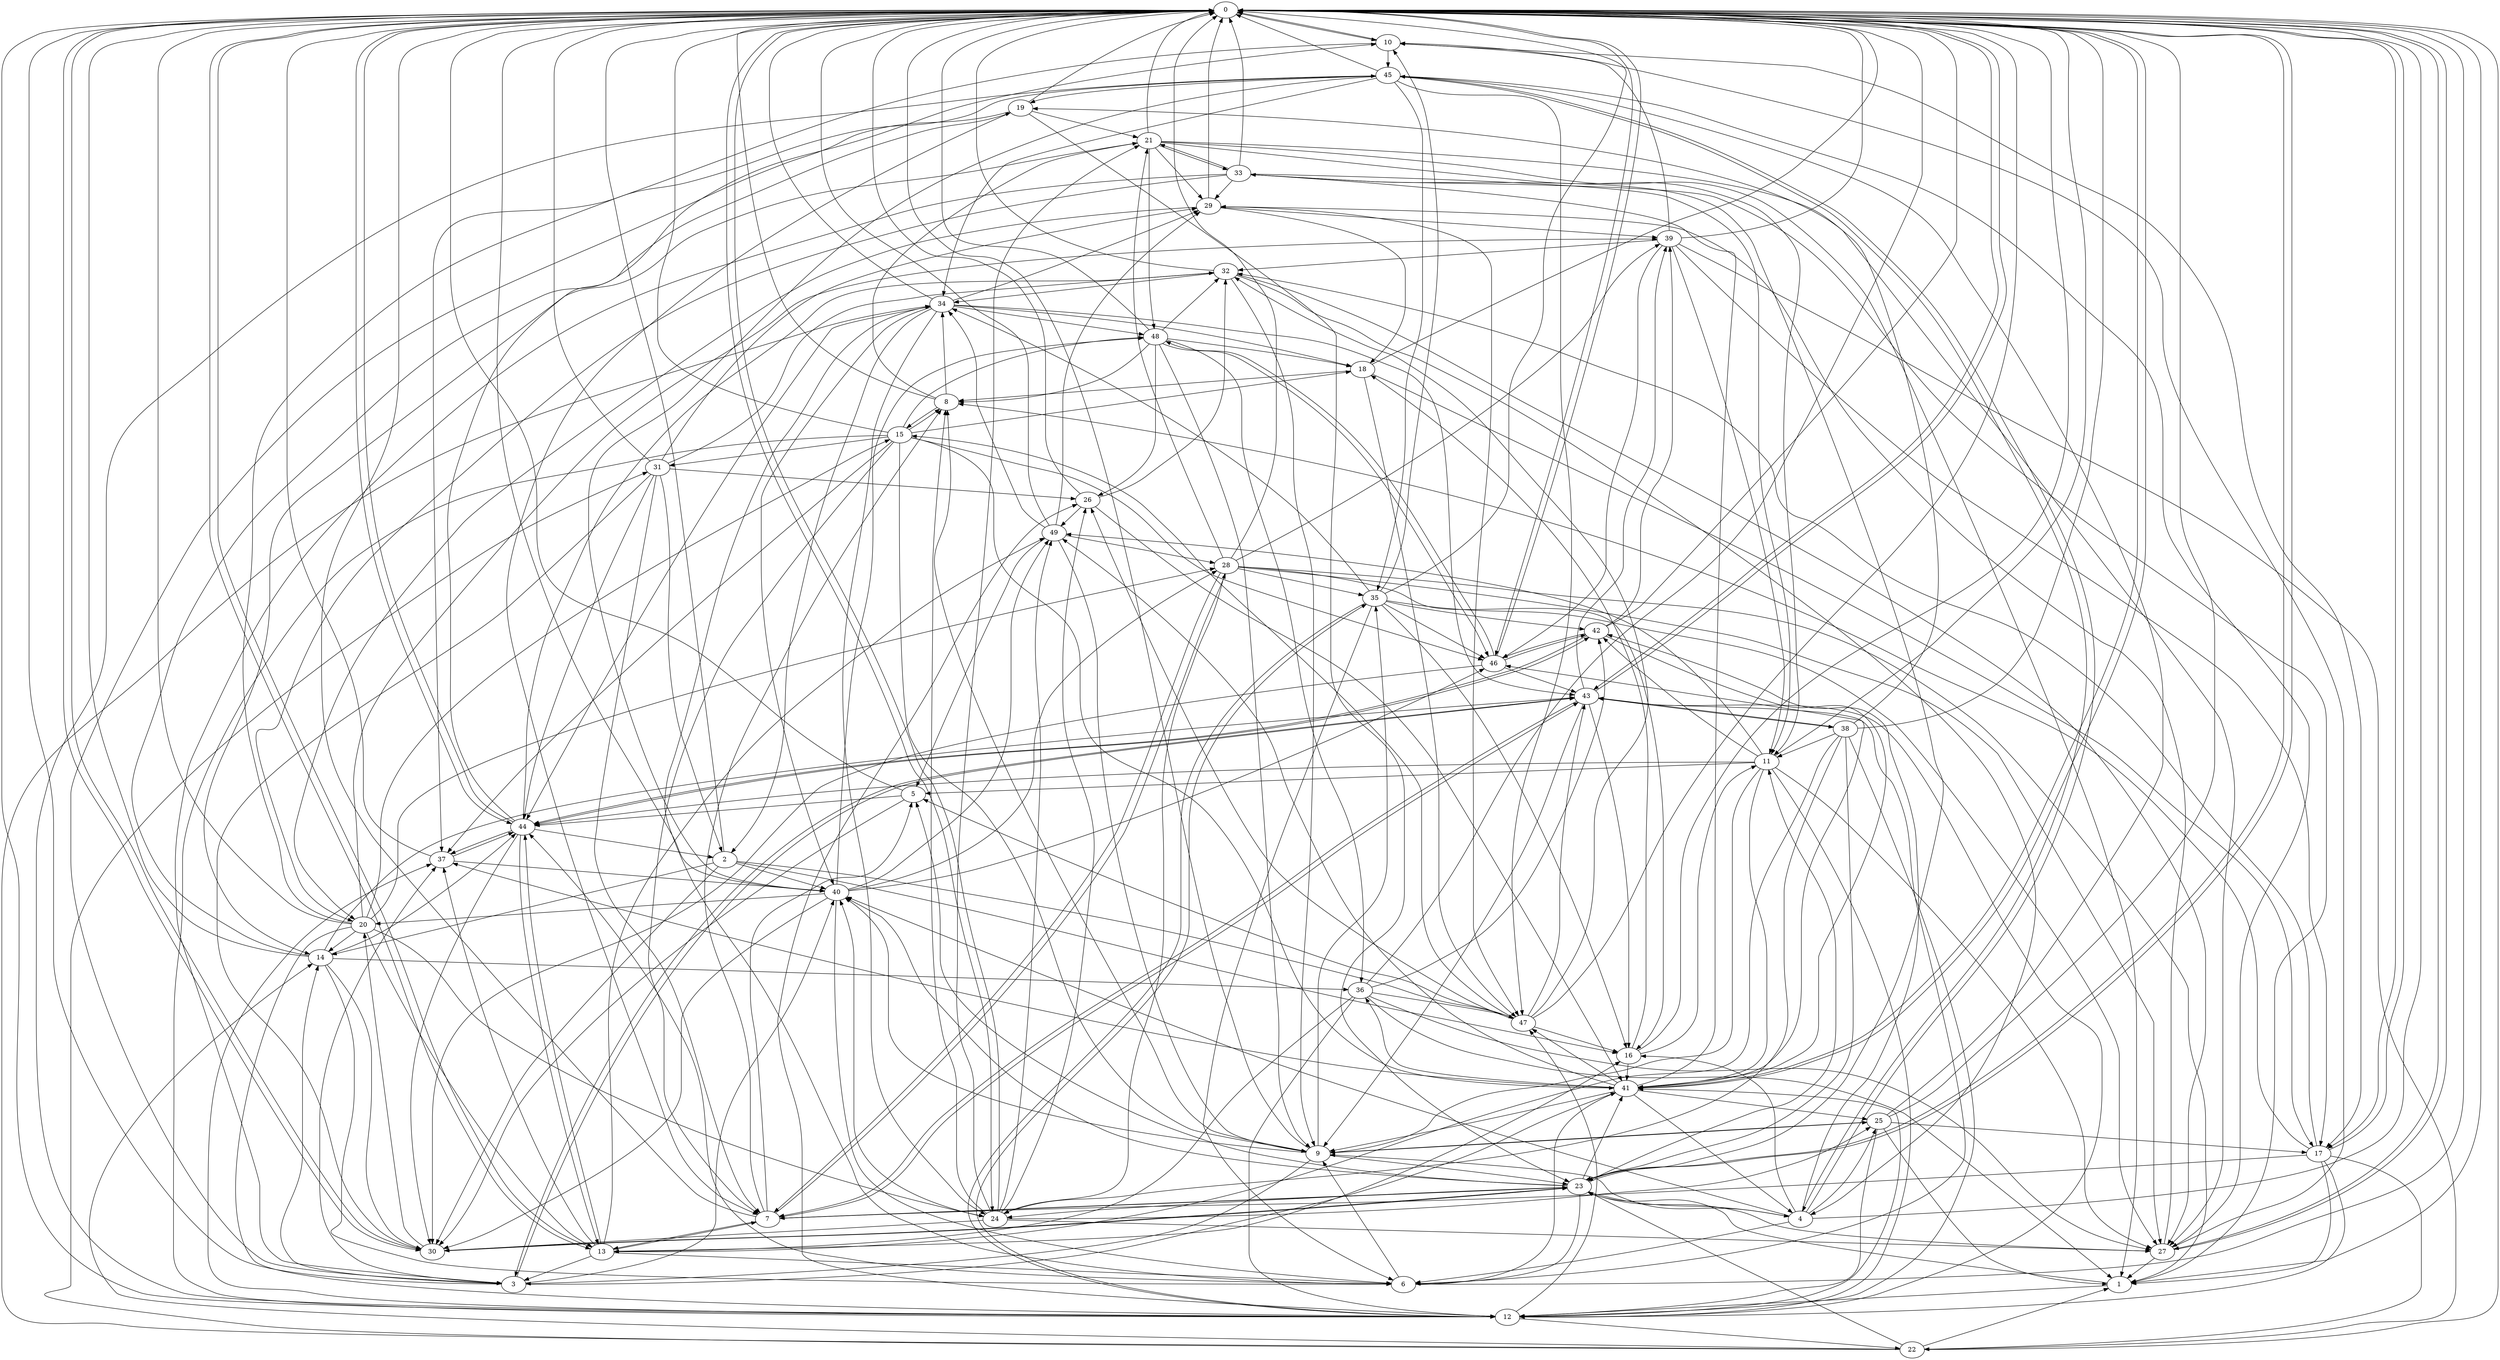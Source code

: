 strict digraph "" {
	0	 [component_delay=3];
	10	 [component_delay=3];
	0 -> 10	 [wire_delay=1];
	13	 [component_delay=3];
	0 -> 13	 [wire_delay=1];
	17	 [component_delay=3];
	0 -> 17	 [wire_delay=1];
	23	 [component_delay=3];
	0 -> 23	 [wire_delay=1];
	24	 [component_delay=3];
	0 -> 24	 [wire_delay=1];
	27	 [component_delay=3];
	0 -> 27	 [wire_delay=1];
	30	 [component_delay=3];
	0 -> 30	 [wire_delay=1];
	41	 [component_delay=3];
	0 -> 41	 [wire_delay=1];
	43	 [component_delay=3];
	0 -> 43	 [wire_delay=1];
	44	 [component_delay=3];
	0 -> 44	 [wire_delay=1];
	46	 [component_delay=3];
	0 -> 46	 [wire_delay=1];
	1	 [component_delay=3];
	1 -> 0	 [wire_delay=1];
	12	 [component_delay=3];
	1 -> 12	 [wire_delay=1];
	1 -> 23	 [wire_delay=1];
	2	 [component_delay=3];
	2 -> 0	 [wire_delay=1];
	14	 [component_delay=3];
	2 -> 14	 [wire_delay=1];
	16	 [component_delay=3];
	2 -> 16	 [wire_delay=1];
	2 -> 30	 [wire_delay=1];
	40	 [component_delay=3];
	2 -> 40	 [wire_delay=1];
	47	 [component_delay=3];
	2 -> 47	 [wire_delay=1];
	3	 [component_delay=3];
	3 -> 0	 [wire_delay=1];
	3 -> 14	 [wire_delay=1];
	37	 [component_delay=3];
	3 -> 37	 [wire_delay=1];
	3 -> 40	 [wire_delay=1];
	3 -> 41	 [wire_delay=1];
	3 -> 43	 [wire_delay=1];
	4	 [component_delay=3];
	4 -> 0	 [wire_delay=1];
	6	 [component_delay=3];
	4 -> 6	 [wire_delay=1];
	9	 [component_delay=3];
	4 -> 9	 [wire_delay=1];
	4 -> 16	 [wire_delay=1];
	25	 [component_delay=3];
	4 -> 25	 [wire_delay=1];
	4 -> 40	 [wire_delay=1];
	42	 [component_delay=3];
	4 -> 42	 [wire_delay=1];
	45	 [component_delay=3];
	4 -> 45	 [wire_delay=1];
	5	 [component_delay=3];
	5 -> 0	 [wire_delay=1];
	5 -> 30	 [wire_delay=1];
	5 -> 44	 [wire_delay=1];
	6 -> 0	 [wire_delay=1];
	6 -> 9	 [wire_delay=1];
	34	 [component_delay=3];
	6 -> 34	 [wire_delay=1];
	6 -> 41	 [wire_delay=1];
	6 -> 44	 [wire_delay=1];
	7	 [component_delay=3];
	7 -> 0	 [wire_delay=1];
	7 -> 5	 [wire_delay=1];
	8	 [component_delay=3];
	7 -> 8	 [wire_delay=1];
	7 -> 13	 [wire_delay=1];
	7 -> 23	 [wire_delay=1];
	28	 [component_delay=3];
	7 -> 28	 [wire_delay=1];
	7 -> 43	 [wire_delay=1];
	8 -> 0	 [wire_delay=1];
	15	 [component_delay=3];
	8 -> 15	 [wire_delay=1];
	21	 [component_delay=3];
	8 -> 21	 [wire_delay=1];
	8 -> 34	 [wire_delay=1];
	9 -> 0	 [wire_delay=1];
	9 -> 3	 [wire_delay=1];
	9 -> 8	 [wire_delay=1];
	9 -> 23	 [wire_delay=1];
	9 -> 25	 [wire_delay=1];
	35	 [component_delay=3];
	9 -> 35	 [wire_delay=1];
	9 -> 40	 [wire_delay=1];
	10 -> 0	 [wire_delay=1];
	10 -> 17	 [wire_delay=1];
	10 -> 37	 [wire_delay=1];
	10 -> 45	 [wire_delay=1];
	11	 [component_delay=3];
	11 -> 0	 [wire_delay=1];
	11 -> 5	 [wire_delay=1];
	11 -> 9	 [wire_delay=1];
	11 -> 12	 [wire_delay=1];
	11 -> 27	 [wire_delay=1];
	11 -> 41	 [wire_delay=1];
	11 -> 42	 [wire_delay=1];
	11 -> 44	 [wire_delay=1];
	49	 [component_delay=3];
	11 -> 49	 [wire_delay=1];
	12 -> 0	 [wire_delay=1];
	22	 [component_delay=3];
	12 -> 22	 [wire_delay=1];
	26	 [component_delay=3];
	12 -> 26	 [wire_delay=1];
	12 -> 35	 [wire_delay=1];
	12 -> 37	 [wire_delay=1];
	12 -> 41	 [wire_delay=1];
	12 -> 43	 [wire_delay=1];
	12 -> 47	 [wire_delay=1];
	13 -> 0	 [wire_delay=1];
	13 -> 3	 [wire_delay=1];
	13 -> 6	 [wire_delay=1];
	13 -> 7	 [wire_delay=1];
	13 -> 16	 [wire_delay=1];
	13 -> 37	 [wire_delay=1];
	13 -> 44	 [wire_delay=1];
	13 -> 49	 [wire_delay=1];
	14 -> 0	 [wire_delay=1];
	14 -> 6	 [wire_delay=1];
	19	 [component_delay=3];
	14 -> 19	 [wire_delay=1];
	14 -> 30	 [wire_delay=1];
	36	 [component_delay=3];
	14 -> 36	 [wire_delay=1];
	14 -> 43	 [wire_delay=1];
	14 -> 44	 [wire_delay=1];
	15 -> 0	 [wire_delay=1];
	15 -> 7	 [wire_delay=1];
	15 -> 8	 [wire_delay=1];
	15 -> 9	 [wire_delay=1];
	15 -> 12	 [wire_delay=1];
	18	 [component_delay=3];
	15 -> 18	 [wire_delay=1];
	31	 [component_delay=3];
	15 -> 31	 [wire_delay=1];
	15 -> 37	 [wire_delay=1];
	15 -> 41	 [wire_delay=1];
	15 -> 46	 [wire_delay=1];
	48	 [component_delay=3];
	15 -> 48	 [wire_delay=1];
	16 -> 0	 [wire_delay=1];
	16 -> 11	 [wire_delay=1];
	16 -> 18	 [wire_delay=1];
	16 -> 41	 [wire_delay=1];
	17 -> 0	 [wire_delay=1];
	17 -> 1	 [wire_delay=1];
	17 -> 7	 [wire_delay=1];
	17 -> 8	 [wire_delay=1];
	17 -> 12	 [wire_delay=1];
	17 -> 22	 [wire_delay=1];
	32	 [component_delay=3];
	17 -> 32	 [wire_delay=1];
	18 -> 0	 [wire_delay=1];
	18 -> 8	 [wire_delay=1];
	18 -> 17	 [wire_delay=1];
	18 -> 47	 [wire_delay=1];
	19 -> 0	 [wire_delay=1];
	19 -> 3	 [wire_delay=1];
	19 -> 7	 [wire_delay=1];
	19 -> 21	 [wire_delay=1];
	19 -> 23	 [wire_delay=1];
	20	 [component_delay=3];
	20 -> 0	 [wire_delay=1];
	20 -> 12	 [wire_delay=1];
	20 -> 13	 [wire_delay=1];
	20 -> 14	 [wire_delay=1];
	20 -> 15	 [wire_delay=1];
	20 -> 24	 [wire_delay=1];
	20 -> 28	 [wire_delay=1];
	39	 [component_delay=3];
	20 -> 39	 [wire_delay=1];
	20 -> 45	 [wire_delay=1];
	21 -> 0	 [wire_delay=1];
	21 -> 1	 [wire_delay=1];
	21 -> 11	 [wire_delay=1];
	21 -> 14	 [wire_delay=1];
	21 -> 27	 [wire_delay=1];
	29	 [component_delay=3];
	21 -> 29	 [wire_delay=1];
	33	 [component_delay=3];
	21 -> 33	 [wire_delay=1];
	21 -> 48	 [wire_delay=1];
	22 -> 0	 [wire_delay=1];
	22 -> 1	 [wire_delay=1];
	22 -> 14	 [wire_delay=1];
	22 -> 23	 [wire_delay=1];
	22 -> 31	 [wire_delay=1];
	22 -> 34	 [wire_delay=1];
	23 -> 0	 [wire_delay=1];
	23 -> 4	 [wire_delay=1];
	23 -> 5	 [wire_delay=1];
	23 -> 6	 [wire_delay=1];
	23 -> 7	 [wire_delay=1];
	23 -> 11	 [wire_delay=1];
	23 -> 24	 [wire_delay=1];
	23 -> 27	 [wire_delay=1];
	23 -> 30	 [wire_delay=1];
	23 -> 33	 [wire_delay=1];
	23 -> 40	 [wire_delay=1];
	23 -> 41	 [wire_delay=1];
	24 -> 0	 [wire_delay=1];
	24 -> 8	 [wire_delay=1];
	24 -> 21	 [wire_delay=1];
	24 -> 25	 [wire_delay=1];
	24 -> 26	 [wire_delay=1];
	24 -> 27	 [wire_delay=1];
	24 -> 30	 [wire_delay=1];
	24 -> 40	 [wire_delay=1];
	24 -> 49	 [wire_delay=1];
	25 -> 0	 [wire_delay=1];
	25 -> 1	 [wire_delay=1];
	25 -> 9	 [wire_delay=1];
	25 -> 12	 [wire_delay=1];
	25 -> 17	 [wire_delay=1];
	25 -> 45	 [wire_delay=1];
	26 -> 0	 [wire_delay=1];
	26 -> 32	 [wire_delay=1];
	26 -> 41	 [wire_delay=1];
	26 -> 49	 [wire_delay=1];
	27 -> 0	 [wire_delay=1];
	27 -> 1	 [wire_delay=1];
	27 -> 10	 [wire_delay=1];
	27 -> 29	 [wire_delay=1];
	28 -> 0	 [wire_delay=1];
	28 -> 1	 [wire_delay=1];
	28 -> 7	 [wire_delay=1];
	28 -> 16	 [wire_delay=1];
	28 -> 21	 [wire_delay=1];
	28 -> 24	 [wire_delay=1];
	28 -> 27	 [wire_delay=1];
	28 -> 35	 [wire_delay=1];
	28 -> 39	 [wire_delay=1];
	29 -> 0	 [wire_delay=1];
	29 -> 18	 [wire_delay=1];
	29 -> 20	 [wire_delay=1];
	29 -> 39	 [wire_delay=1];
	29 -> 47	 [wire_delay=1];
	30 -> 0	 [wire_delay=1];
	30 -> 20	 [wire_delay=1];
	30 -> 23	 [wire_delay=1];
	31 -> 0	 [wire_delay=1];
	31 -> 2	 [wire_delay=1];
	31 -> 7	 [wire_delay=1];
	31 -> 26	 [wire_delay=1];
	31 -> 29	 [wire_delay=1];
	31 -> 30	 [wire_delay=1];
	31 -> 32	 [wire_delay=1];
	31 -> 44	 [wire_delay=1];
	32 -> 0	 [wire_delay=1];
	32 -> 4	 [wire_delay=1];
	32 -> 9	 [wire_delay=1];
	32 -> 27	 [wire_delay=1];
	32 -> 34	 [wire_delay=1];
	33 -> 0	 [wire_delay=1];
	33 -> 1	 [wire_delay=1];
	33 -> 3	 [wire_delay=1];
	33 -> 11	 [wire_delay=1];
	33 -> 20	 [wire_delay=1];
	33 -> 21	 [wire_delay=1];
	33 -> 29	 [wire_delay=1];
	34 -> 0	 [wire_delay=1];
	34 -> 2	 [wire_delay=1];
	34 -> 18	 [wire_delay=1];
	34 -> 24	 [wire_delay=1];
	34 -> 29	 [wire_delay=1];
	34 -> 40	 [wire_delay=1];
	34 -> 43	 [wire_delay=1];
	34 -> 44	 [wire_delay=1];
	34 -> 48	 [wire_delay=1];
	35 -> 0	 [wire_delay=1];
	35 -> 6	 [wire_delay=1];
	35 -> 10	 [wire_delay=1];
	35 -> 12	 [wire_delay=1];
	35 -> 16	 [wire_delay=1];
	35 -> 27	 [wire_delay=1];
	35 -> 34	 [wire_delay=1];
	35 -> 42	 [wire_delay=1];
	35 -> 46	 [wire_delay=1];
	36 -> 0	 [wire_delay=1];
	36 -> 1	 [wire_delay=1];
	36 -> 12	 [wire_delay=1];
	36 -> 13	 [wire_delay=1];
	36 -> 27	 [wire_delay=1];
	36 -> 42	 [wire_delay=1];
	36 -> 47	 [wire_delay=1];
	37 -> 0	 [wire_delay=1];
	37 -> 40	 [wire_delay=1];
	37 -> 44	 [wire_delay=1];
	38	 [component_delay=3];
	38 -> 0	 [wire_delay=1];
	38 -> 11	 [wire_delay=1];
	38 -> 12	 [wire_delay=1];
	38 -> 13	 [wire_delay=1];
	38 -> 19	 [wire_delay=1];
	38 -> 23	 [wire_delay=1];
	38 -> 24	 [wire_delay=1];
	38 -> 43	 [wire_delay=1];
	39 -> 0	 [wire_delay=1];
	39 -> 10	 [wire_delay=1];
	39 -> 11	 [wire_delay=1];
	39 -> 17	 [wire_delay=1];
	39 -> 22	 [wire_delay=1];
	39 -> 32	 [wire_delay=1];
	39 -> 46	 [wire_delay=1];
	40 -> 0	 [wire_delay=1];
	40 -> 6	 [wire_delay=1];
	40 -> 20	 [wire_delay=1];
	40 -> 28	 [wire_delay=1];
	40 -> 30	 [wire_delay=1];
	40 -> 46	 [wire_delay=1];
	40 -> 48	 [wire_delay=1];
	40 -> 49	 [wire_delay=1];
	41 -> 0	 [wire_delay=1];
	41 -> 4	 [wire_delay=1];
	41 -> 9	 [wire_delay=1];
	41 -> 25	 [wire_delay=1];
	41 -> 33	 [wire_delay=1];
	41 -> 36	 [wire_delay=1];
	41 -> 37	 [wire_delay=1];
	41 -> 46	 [wire_delay=1];
	41 -> 47	 [wire_delay=1];
	41 -> 49	 [wire_delay=1];
	42 -> 0	 [wire_delay=1];
	42 -> 39	 [wire_delay=1];
	42 -> 41	 [wire_delay=1];
	42 -> 44	 [wire_delay=1];
	42 -> 46	 [wire_delay=1];
	43 -> 0	 [wire_delay=1];
	43 -> 3	 [wire_delay=1];
	43 -> 6	 [wire_delay=1];
	43 -> 7	 [wire_delay=1];
	43 -> 9	 [wire_delay=1];
	43 -> 16	 [wire_delay=1];
	43 -> 38	 [wire_delay=1];
	43 -> 39	 [wire_delay=1];
	44 -> 0	 [wire_delay=1];
	44 -> 2	 [wire_delay=1];
	44 -> 10	 [wire_delay=1];
	44 -> 13	 [wire_delay=1];
	44 -> 30	 [wire_delay=1];
	44 -> 32	 [wire_delay=1];
	44 -> 37	 [wire_delay=1];
	44 -> 42	 [wire_delay=1];
	45 -> 0	 [wire_delay=1];
	45 -> 4	 [wire_delay=1];
	45 -> 12	 [wire_delay=1];
	45 -> 19	 [wire_delay=1];
	45 -> 27	 [wire_delay=1];
	45 -> 34	 [wire_delay=1];
	45 -> 35	 [wire_delay=1];
	45 -> 40	 [wire_delay=1];
	45 -> 47	 [wire_delay=1];
	46 -> 0	 [wire_delay=1];
	46 -> 30	 [wire_delay=1];
	46 -> 42	 [wire_delay=1];
	46 -> 43	 [wire_delay=1];
	46 -> 48	 [wire_delay=1];
	47 -> 0	 [wire_delay=1];
	47 -> 5	 [wire_delay=1];
	47 -> 15	 [wire_delay=1];
	47 -> 16	 [wire_delay=1];
	47 -> 26	 [wire_delay=1];
	47 -> 32	 [wire_delay=1];
	47 -> 43	 [wire_delay=1];
	48 -> 0	 [wire_delay=1];
	48 -> 8	 [wire_delay=1];
	48 -> 9	 [wire_delay=1];
	48 -> 18	 [wire_delay=1];
	48 -> 26	 [wire_delay=1];
	48 -> 32	 [wire_delay=1];
	48 -> 36	 [wire_delay=1];
	48 -> 46	 [wire_delay=1];
	49 -> 0	 [wire_delay=1];
	49 -> 5	 [wire_delay=1];
	49 -> 9	 [wire_delay=1];
	49 -> 28	 [wire_delay=1];
	49 -> 29	 [wire_delay=1];
	49 -> 34	 [wire_delay=1];
}
